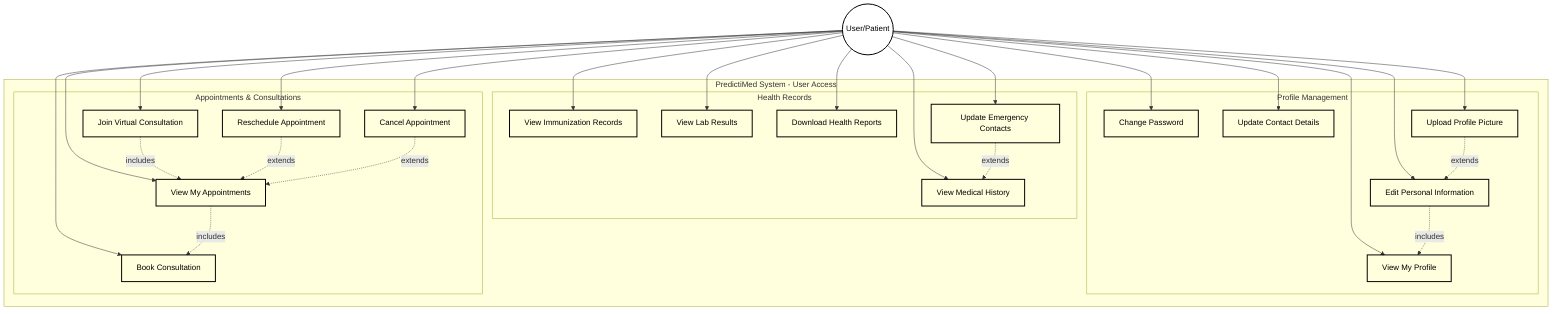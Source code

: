 graph TB
    %% ========================================
    %% USER ROLE USE CASES
    %% ========================================
    
    subgraph "PredictiMed System - User Access"
        subgraph "Profile Management"
            UC1[View My Profile]
            UC2[Edit Personal Information]
            UC3[Change Password]
            UC4[Update Contact Details]
            UC5[Upload Profile Picture]
        end
        
        subgraph "Health Records"
            UC6[View Medical History]
            UC7[View Immunization Records]
            UC8[View Lab Results]
            UC9[Download Health Reports]
            UC10[Update Emergency Contacts]
        end
        
        subgraph "Appointments & Consultations"
            UC11[Book Consultation]
            UC12[View My Appointments]
            UC13[Reschedule Appointment]
            UC14[Cancel Appointment]
            UC15[Join Virtual Consultation]
        end
    end
    
    %% Actors
    User((User/Patient))
    
    %% User Relationships
    User --> UC1
    User --> UC2
    User --> UC3
    User --> UC4
    User --> UC5
    User --> UC6
    User --> UC7
    User --> UC8
    User --> UC9
    User --> UC10
    User --> UC11
    User --> UC12
    User --> UC13
    User --> UC14
    User --> UC15
    
    %% Include Relationships
    UC2 -.->|includes| UC1
    UC12 -.->|includes| UC11
    UC15 -.->|includes| UC12
    
    %% Extend Relationships
    UC5 -.->|extends| UC2
    UC10 -.->|extends| UC6
    UC13 -.->|extends| UC12
    UC14 -.->|extends| UC12
    
    classDef actor fill:transparent,stroke:#000,stroke-width:2px,color:#000
    classDef usecase fill:transparent,stroke:#000,stroke-width:2px,color:#000
    
    class User actor
    class UC1,UC2,UC3,UC4,UC5,UC6,UC7,UC8,UC9,UC10,UC11,UC12,UC13,UC14,UC15 usecase